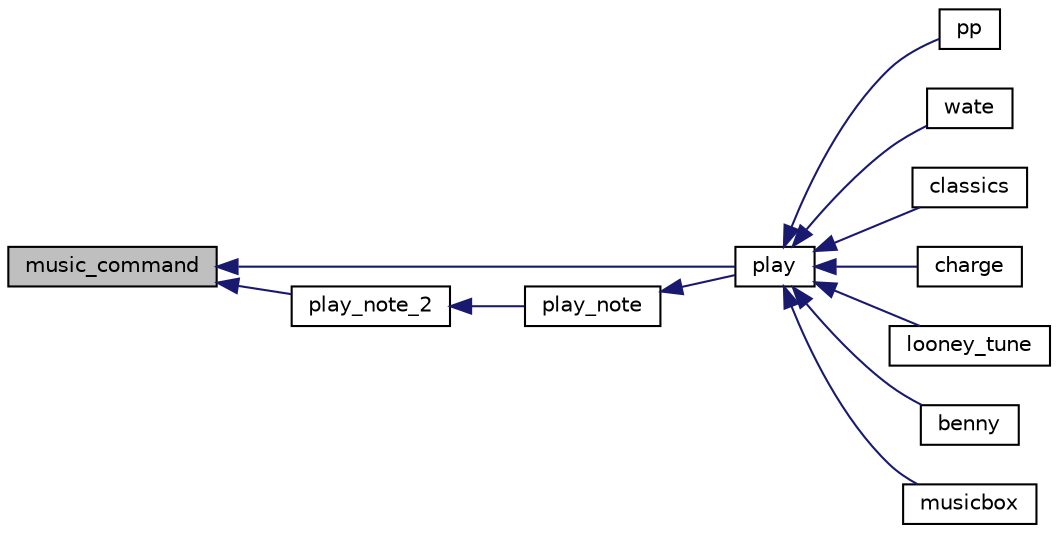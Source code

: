digraph "music_command"
{
  edge [fontname="Helvetica",fontsize="10",labelfontname="Helvetica",labelfontsize="10"];
  node [fontname="Helvetica",fontsize="10",shape=record];
  rankdir="LR";
  Node1 [label="music_command",height=0.2,width=0.4,color="black", fillcolor="grey75", style="filled" fontcolor="black"];
  Node1 -> Node2 [dir="back",color="midnightblue",fontsize="10",style="solid"];
  Node2 [label="play",height=0.2,width=0.4,color="black", fillcolor="white", style="filled",URL="$tunes_8c.html#a61c7b7a1cc359cd0de25088e9c3d5017"];
  Node2 -> Node3 [dir="back",color="midnightblue",fontsize="10",style="solid"];
  Node3 [label="pp",height=0.2,width=0.4,color="black", fillcolor="white", style="filled",URL="$tunes_8c.html#aab385898c7322dcbfda7e057e52f33d1"];
  Node2 -> Node4 [dir="back",color="midnightblue",fontsize="10",style="solid"];
  Node4 [label="wate",height=0.2,width=0.4,color="black", fillcolor="white", style="filled",URL="$tunes_8c.html#af6d9ec9e05c437b9572aa6bd07f93100"];
  Node2 -> Node5 [dir="back",color="midnightblue",fontsize="10",style="solid"];
  Node5 [label="classics",height=0.2,width=0.4,color="black", fillcolor="white", style="filled",URL="$tunes_8c.html#a991cece580a5054465383b47cadb0535"];
  Node2 -> Node6 [dir="back",color="midnightblue",fontsize="10",style="solid"];
  Node6 [label="charge",height=0.2,width=0.4,color="black", fillcolor="white", style="filled",URL="$tunes_8c.html#a31061818a5a2cf68539ca073374286d3"];
  Node2 -> Node7 [dir="back",color="midnightblue",fontsize="10",style="solid"];
  Node7 [label="looney_tune",height=0.2,width=0.4,color="black", fillcolor="white", style="filled",URL="$tunes_8c.html#a32560516df494caa35d60ad505fb8086"];
  Node2 -> Node8 [dir="back",color="midnightblue",fontsize="10",style="solid"];
  Node8 [label="benny",height=0.2,width=0.4,color="black", fillcolor="white", style="filled",URL="$tunes_8c.html#a700ae836bbc833421cd1f7ac0f7460c4"];
  Node2 -> Node9 [dir="back",color="midnightblue",fontsize="10",style="solid"];
  Node9 [label="musicbox",height=0.2,width=0.4,color="black", fillcolor="white", style="filled",URL="$tunes_8c.html#acfec480eb7453765b7fa452e7b62f315"];
  Node1 -> Node10 [dir="back",color="midnightblue",fontsize="10",style="solid"];
  Node10 [label="play_note_2",height=0.2,width=0.4,color="black", fillcolor="white", style="filled",URL="$tunes_8c.html#ad64a752477bb35b9b4f09eec3f7e3281"];
  Node10 -> Node11 [dir="back",color="midnightblue",fontsize="10",style="solid"];
  Node11 [label="play_note",height=0.2,width=0.4,color="black", fillcolor="white", style="filled",URL="$tunes_8c.html#a389a29b1aa7cd3e5f0ab7e0a50eb81c2"];
  Node11 -> Node2 [dir="back",color="midnightblue",fontsize="10",style="solid"];
}
